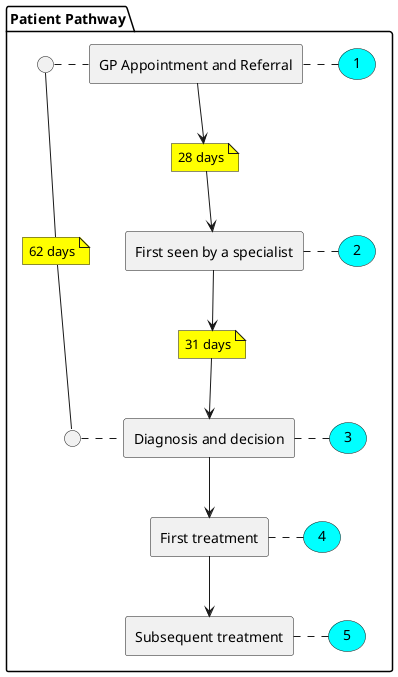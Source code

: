 @startuml cwt-patient-pathway
'skinparam linetype ortho
'skinparam Shadowing false
'left to right direction

package "Patient Pathway" as pp {

rectangle "GP Appointment and Referral" as gp
rectangle "First seen by a specialist" as sp
rectangle "Diagnosis and decision" as dd
rectangle "First treatment" as t1
rectangle "Subsequent treatment" as t2

usecase "1" as u1 #Cyan
usecase "2" as u2 #Cyan
usecase "3" as u3 #Cyan
usecase "4" as u4 #Cyan
usecase "5" as u5 #Cyan

circle " " as c1
circle " " as c2

note as n28 #Yellow
  28 days
endnote

note as n31 #Yellow
  31 days
endnote

note as n62 #Yellow
  62 days
endnote

}


gp --> n28
n28 --> sp
sp --> n31
n31 --> dd
dd --> t1
t1 --> t2

gp . u1
sp . u2
dd . u3
t1 . u4
t2 . u5

gp .left. c1
dd .left. c2

c1 --- n62
n62 --- c2

@enduml